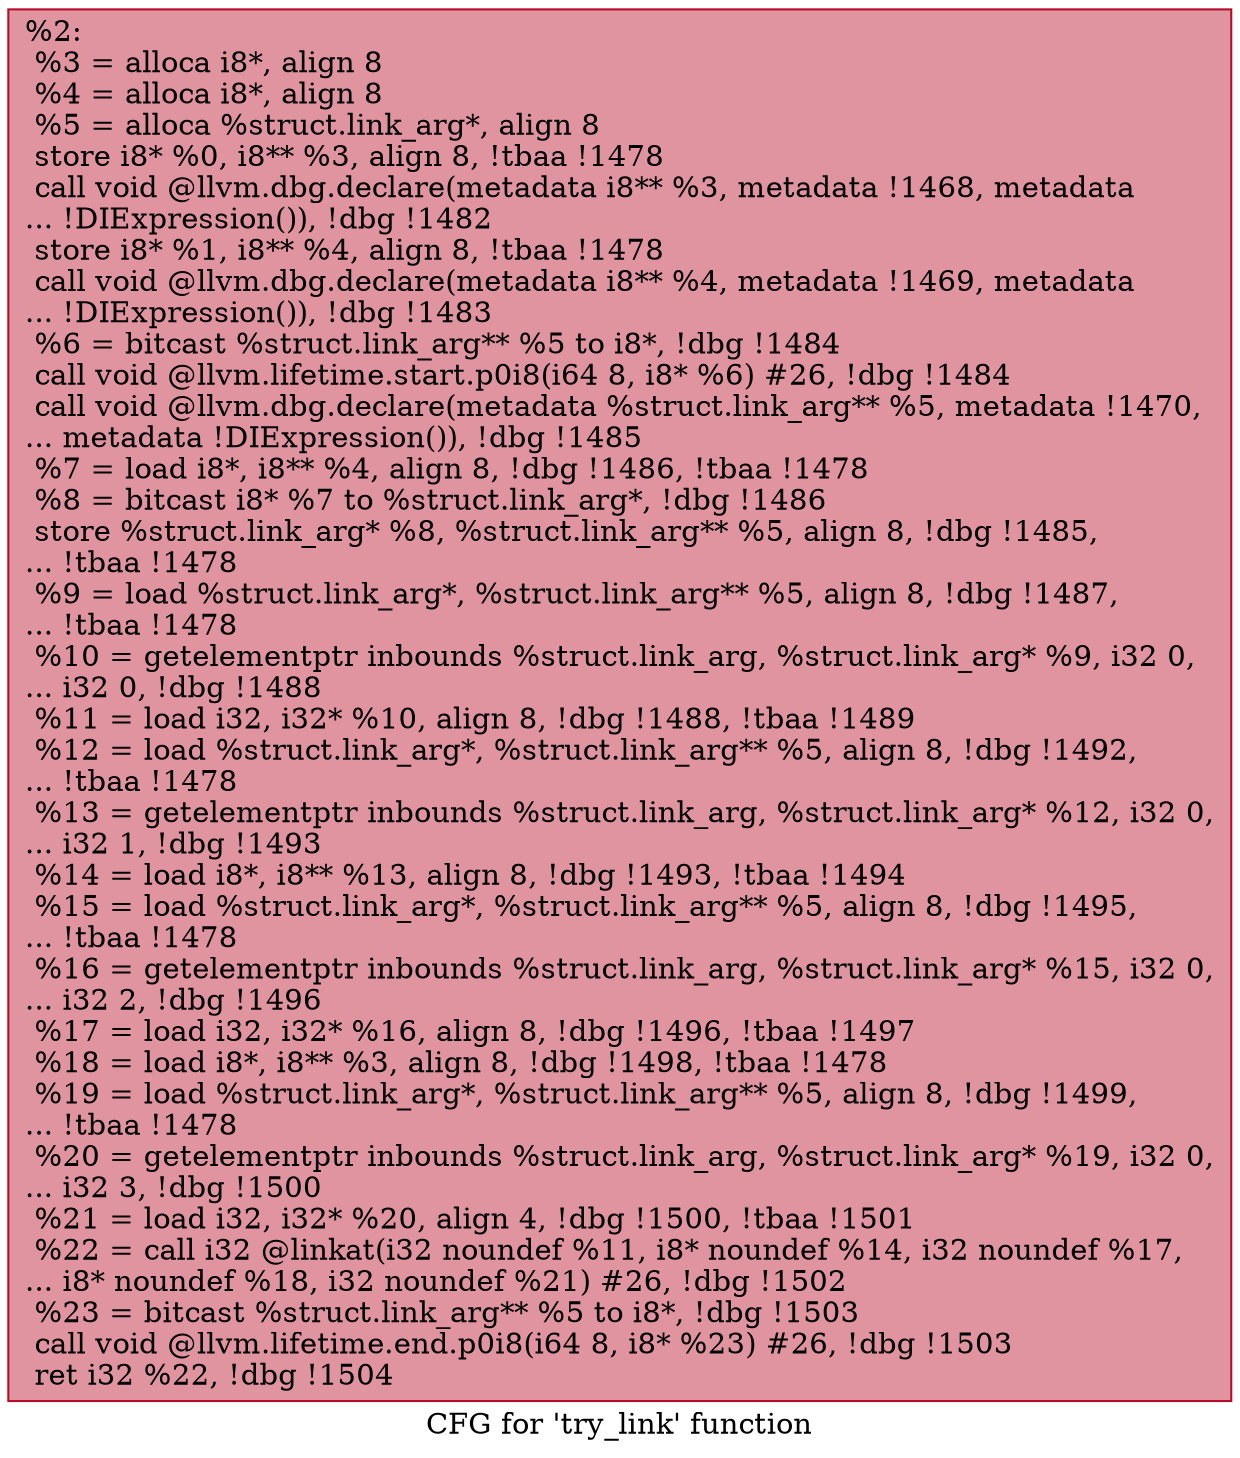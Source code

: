 digraph "CFG for 'try_link' function" {
	label="CFG for 'try_link' function";

	Node0xf02960 [shape=record,color="#b70d28ff", style=filled, fillcolor="#b70d2870",label="{%2:\l  %3 = alloca i8*, align 8\l  %4 = alloca i8*, align 8\l  %5 = alloca %struct.link_arg*, align 8\l  store i8* %0, i8** %3, align 8, !tbaa !1478\l  call void @llvm.dbg.declare(metadata i8** %3, metadata !1468, metadata\l... !DIExpression()), !dbg !1482\l  store i8* %1, i8** %4, align 8, !tbaa !1478\l  call void @llvm.dbg.declare(metadata i8** %4, metadata !1469, metadata\l... !DIExpression()), !dbg !1483\l  %6 = bitcast %struct.link_arg** %5 to i8*, !dbg !1484\l  call void @llvm.lifetime.start.p0i8(i64 8, i8* %6) #26, !dbg !1484\l  call void @llvm.dbg.declare(metadata %struct.link_arg** %5, metadata !1470,\l... metadata !DIExpression()), !dbg !1485\l  %7 = load i8*, i8** %4, align 8, !dbg !1486, !tbaa !1478\l  %8 = bitcast i8* %7 to %struct.link_arg*, !dbg !1486\l  store %struct.link_arg* %8, %struct.link_arg** %5, align 8, !dbg !1485,\l... !tbaa !1478\l  %9 = load %struct.link_arg*, %struct.link_arg** %5, align 8, !dbg !1487,\l... !tbaa !1478\l  %10 = getelementptr inbounds %struct.link_arg, %struct.link_arg* %9, i32 0,\l... i32 0, !dbg !1488\l  %11 = load i32, i32* %10, align 8, !dbg !1488, !tbaa !1489\l  %12 = load %struct.link_arg*, %struct.link_arg** %5, align 8, !dbg !1492,\l... !tbaa !1478\l  %13 = getelementptr inbounds %struct.link_arg, %struct.link_arg* %12, i32 0,\l... i32 1, !dbg !1493\l  %14 = load i8*, i8** %13, align 8, !dbg !1493, !tbaa !1494\l  %15 = load %struct.link_arg*, %struct.link_arg** %5, align 8, !dbg !1495,\l... !tbaa !1478\l  %16 = getelementptr inbounds %struct.link_arg, %struct.link_arg* %15, i32 0,\l... i32 2, !dbg !1496\l  %17 = load i32, i32* %16, align 8, !dbg !1496, !tbaa !1497\l  %18 = load i8*, i8** %3, align 8, !dbg !1498, !tbaa !1478\l  %19 = load %struct.link_arg*, %struct.link_arg** %5, align 8, !dbg !1499,\l... !tbaa !1478\l  %20 = getelementptr inbounds %struct.link_arg, %struct.link_arg* %19, i32 0,\l... i32 3, !dbg !1500\l  %21 = load i32, i32* %20, align 4, !dbg !1500, !tbaa !1501\l  %22 = call i32 @linkat(i32 noundef %11, i8* noundef %14, i32 noundef %17,\l... i8* noundef %18, i32 noundef %21) #26, !dbg !1502\l  %23 = bitcast %struct.link_arg** %5 to i8*, !dbg !1503\l  call void @llvm.lifetime.end.p0i8(i64 8, i8* %23) #26, !dbg !1503\l  ret i32 %22, !dbg !1504\l}"];
}
